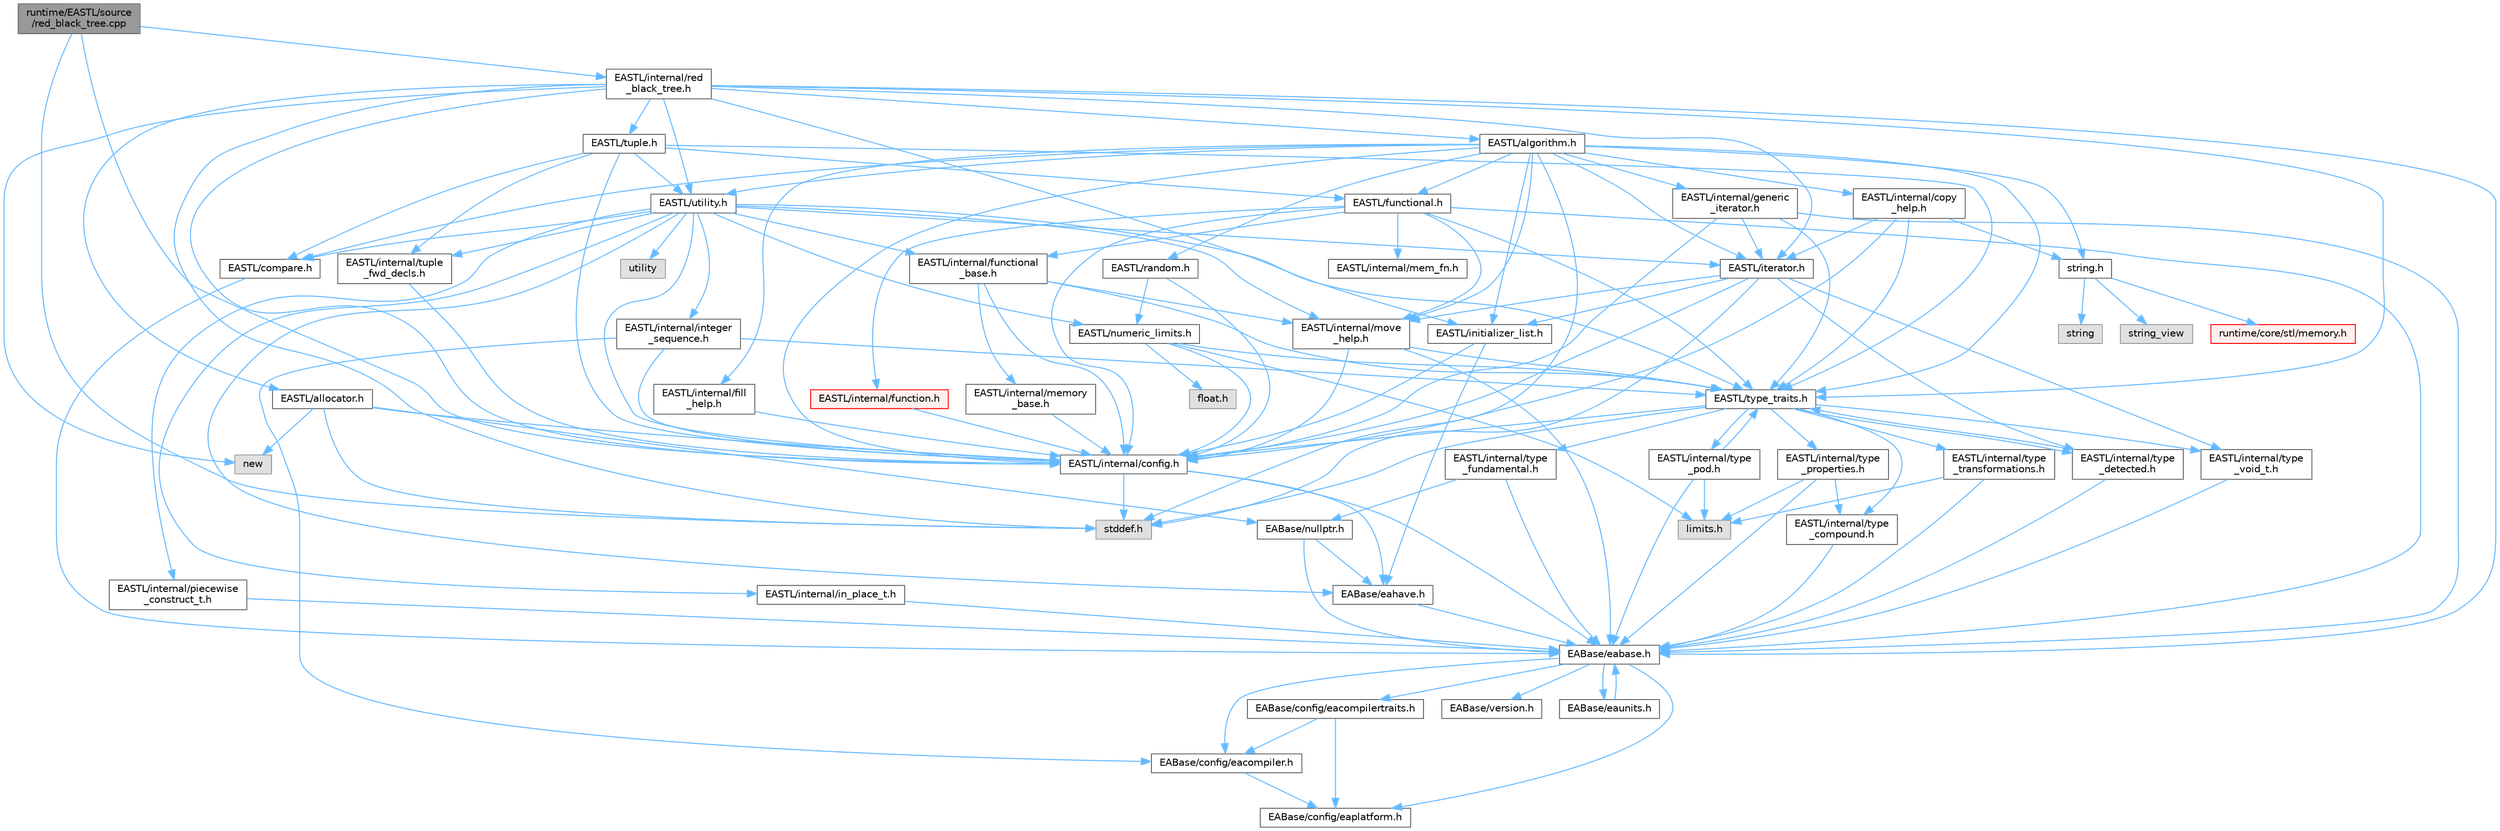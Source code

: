 digraph "runtime/EASTL/source/red_black_tree.cpp"
{
 // LATEX_PDF_SIZE
  bgcolor="transparent";
  edge [fontname=Helvetica,fontsize=10,labelfontname=Helvetica,labelfontsize=10];
  node [fontname=Helvetica,fontsize=10,shape=box,height=0.2,width=0.4];
  Node1 [id="Node000001",label="runtime/EASTL/source\l/red_black_tree.cpp",height=0.2,width=0.4,color="gray40", fillcolor="grey60", style="filled", fontcolor="black",tooltip=" "];
  Node1 -> Node2 [id="edge139_Node000001_Node000002",color="steelblue1",style="solid",tooltip=" "];
  Node2 [id="Node000002",label="EASTL/internal/config.h",height=0.2,width=0.4,color="grey40", fillcolor="white", style="filled",URL="$config_8h.html",tooltip=" "];
  Node2 -> Node3 [id="edge140_Node000002_Node000003",color="steelblue1",style="solid",tooltip=" "];
  Node3 [id="Node000003",label="EABase/eabase.h",height=0.2,width=0.4,color="grey40", fillcolor="white", style="filled",URL="$eabase_8h.html",tooltip=" "];
  Node3 -> Node4 [id="edge141_Node000003_Node000004",color="steelblue1",style="solid",tooltip=" "];
  Node4 [id="Node000004",label="EABase/config/eacompiler.h",height=0.2,width=0.4,color="grey40", fillcolor="white", style="filled",URL="$eacompiler_8h.html",tooltip=" "];
  Node4 -> Node5 [id="edge142_Node000004_Node000005",color="steelblue1",style="solid",tooltip=" "];
  Node5 [id="Node000005",label="EABase/config/eaplatform.h",height=0.2,width=0.4,color="grey40", fillcolor="white", style="filled",URL="$eaplatform_8h.html",tooltip=" "];
  Node3 -> Node6 [id="edge143_Node000003_Node000006",color="steelblue1",style="solid",tooltip=" "];
  Node6 [id="Node000006",label="EABase/config/eacompilertraits.h",height=0.2,width=0.4,color="grey40", fillcolor="white", style="filled",URL="$eacompilertraits_8h.html",tooltip=" "];
  Node6 -> Node5 [id="edge144_Node000006_Node000005",color="steelblue1",style="solid",tooltip=" "];
  Node6 -> Node4 [id="edge145_Node000006_Node000004",color="steelblue1",style="solid",tooltip=" "];
  Node3 -> Node5 [id="edge146_Node000003_Node000005",color="steelblue1",style="solid",tooltip=" "];
  Node3 -> Node7 [id="edge147_Node000003_Node000007",color="steelblue1",style="solid",tooltip=" "];
  Node7 [id="Node000007",label="EABase/version.h",height=0.2,width=0.4,color="grey40", fillcolor="white", style="filled",URL="$_e_a_s_t_l_2packages_2_e_a_base_2include_2_common_2_e_a_base_2version_8h.html",tooltip=" "];
  Node3 -> Node8 [id="edge148_Node000003_Node000008",color="steelblue1",style="solid",tooltip=" "];
  Node8 [id="Node000008",label="EABase/eaunits.h",height=0.2,width=0.4,color="grey40", fillcolor="white", style="filled",URL="$eaunits_8h.html",tooltip=" "];
  Node8 -> Node3 [id="edge149_Node000008_Node000003",color="steelblue1",style="solid",tooltip=" "];
  Node2 -> Node9 [id="edge150_Node000002_Node000009",color="steelblue1",style="solid",tooltip=" "];
  Node9 [id="Node000009",label="EABase/eahave.h",height=0.2,width=0.4,color="grey40", fillcolor="white", style="filled",URL="$eahave_8h.html",tooltip=" "];
  Node9 -> Node3 [id="edge151_Node000009_Node000003",color="steelblue1",style="solid",tooltip=" "];
  Node2 -> Node10 [id="edge152_Node000002_Node000010",color="steelblue1",style="solid",tooltip=" "];
  Node10 [id="Node000010",label="stddef.h",height=0.2,width=0.4,color="grey60", fillcolor="#E0E0E0", style="filled",tooltip=" "];
  Node1 -> Node11 [id="edge153_Node000001_Node000011",color="steelblue1",style="solid",tooltip=" "];
  Node11 [id="Node000011",label="EASTL/internal/red\l_black_tree.h",height=0.2,width=0.4,color="grey40", fillcolor="white", style="filled",URL="$red__black__tree_8h.html",tooltip=" "];
  Node11 -> Node3 [id="edge154_Node000011_Node000003",color="steelblue1",style="solid",tooltip=" "];
  Node11 -> Node2 [id="edge155_Node000011_Node000002",color="steelblue1",style="solid",tooltip=" "];
  Node11 -> Node12 [id="edge156_Node000011_Node000012",color="steelblue1",style="solid",tooltip=" "];
  Node12 [id="Node000012",label="EASTL/type_traits.h",height=0.2,width=0.4,color="grey40", fillcolor="white", style="filled",URL="$_e_a_s_t_l_2include_2_e_a_s_t_l_2type__traits_8h.html",tooltip=" "];
  Node12 -> Node2 [id="edge157_Node000012_Node000002",color="steelblue1",style="solid",tooltip=" "];
  Node12 -> Node10 [id="edge158_Node000012_Node000010",color="steelblue1",style="solid",tooltip=" "];
  Node12 -> Node13 [id="edge159_Node000012_Node000013",color="steelblue1",style="solid",tooltip=" "];
  Node13 [id="Node000013",label="EASTL/internal/type\l_fundamental.h",height=0.2,width=0.4,color="grey40", fillcolor="white", style="filled",URL="$type__fundamental_8h.html",tooltip=" "];
  Node13 -> Node3 [id="edge160_Node000013_Node000003",color="steelblue1",style="solid",tooltip=" "];
  Node13 -> Node14 [id="edge161_Node000013_Node000014",color="steelblue1",style="solid",tooltip=" "];
  Node14 [id="Node000014",label="EABase/nullptr.h",height=0.2,width=0.4,color="grey40", fillcolor="white", style="filled",URL="$nullptr_8h.html",tooltip=" "];
  Node14 -> Node3 [id="edge162_Node000014_Node000003",color="steelblue1",style="solid",tooltip=" "];
  Node14 -> Node9 [id="edge163_Node000014_Node000009",color="steelblue1",style="solid",tooltip=" "];
  Node12 -> Node15 [id="edge164_Node000012_Node000015",color="steelblue1",style="solid",tooltip=" "];
  Node15 [id="Node000015",label="EASTL/internal/type\l_transformations.h",height=0.2,width=0.4,color="grey40", fillcolor="white", style="filled",URL="$type__transformations_8h.html",tooltip=" "];
  Node15 -> Node3 [id="edge165_Node000015_Node000003",color="steelblue1",style="solid",tooltip=" "];
  Node15 -> Node16 [id="edge166_Node000015_Node000016",color="steelblue1",style="solid",tooltip=" "];
  Node16 [id="Node000016",label="limits.h",height=0.2,width=0.4,color="grey60", fillcolor="#E0E0E0", style="filled",tooltip=" "];
  Node12 -> Node17 [id="edge167_Node000012_Node000017",color="steelblue1",style="solid",tooltip=" "];
  Node17 [id="Node000017",label="EASTL/internal/type\l_void_t.h",height=0.2,width=0.4,color="grey40", fillcolor="white", style="filled",URL="$type__void__t_8h.html",tooltip=" "];
  Node17 -> Node3 [id="edge168_Node000017_Node000003",color="steelblue1",style="solid",tooltip=" "];
  Node12 -> Node18 [id="edge169_Node000012_Node000018",color="steelblue1",style="solid",tooltip=" "];
  Node18 [id="Node000018",label="EASTL/internal/type\l_properties.h",height=0.2,width=0.4,color="grey40", fillcolor="white", style="filled",URL="$type__properties_8h.html",tooltip=" "];
  Node18 -> Node3 [id="edge170_Node000018_Node000003",color="steelblue1",style="solid",tooltip=" "];
  Node18 -> Node16 [id="edge171_Node000018_Node000016",color="steelblue1",style="solid",tooltip=" "];
  Node18 -> Node19 [id="edge172_Node000018_Node000019",color="steelblue1",style="solid",tooltip=" "];
  Node19 [id="Node000019",label="EASTL/internal/type\l_compound.h",height=0.2,width=0.4,color="grey40", fillcolor="white", style="filled",URL="$type__compound_8h.html",tooltip=" "];
  Node19 -> Node3 [id="edge173_Node000019_Node000003",color="steelblue1",style="solid",tooltip=" "];
  Node12 -> Node19 [id="edge174_Node000012_Node000019",color="steelblue1",style="solid",tooltip=" "];
  Node12 -> Node20 [id="edge175_Node000012_Node000020",color="steelblue1",style="solid",tooltip=" "];
  Node20 [id="Node000020",label="EASTL/internal/type\l_pod.h",height=0.2,width=0.4,color="grey40", fillcolor="white", style="filled",URL="$type__pod_8h.html",tooltip=" "];
  Node20 -> Node3 [id="edge176_Node000020_Node000003",color="steelblue1",style="solid",tooltip=" "];
  Node20 -> Node16 [id="edge177_Node000020_Node000016",color="steelblue1",style="solid",tooltip=" "];
  Node20 -> Node12 [id="edge178_Node000020_Node000012",color="steelblue1",style="solid",tooltip=" "];
  Node12 -> Node21 [id="edge179_Node000012_Node000021",color="steelblue1",style="solid",tooltip=" "];
  Node21 [id="Node000021",label="EASTL/internal/type\l_detected.h",height=0.2,width=0.4,color="grey40", fillcolor="white", style="filled",URL="$type__detected_8h.html",tooltip=" "];
  Node21 -> Node3 [id="edge180_Node000021_Node000003",color="steelblue1",style="solid",tooltip=" "];
  Node21 -> Node12 [id="edge181_Node000021_Node000012",color="steelblue1",style="solid",tooltip=" "];
  Node11 -> Node22 [id="edge182_Node000011_Node000022",color="steelblue1",style="solid",tooltip=" "];
  Node22 [id="Node000022",label="EASTL/allocator.h",height=0.2,width=0.4,color="grey40", fillcolor="white", style="filled",URL="$allocator_8h.html",tooltip=" "];
  Node22 -> Node2 [id="edge183_Node000022_Node000002",color="steelblue1",style="solid",tooltip=" "];
  Node22 -> Node14 [id="edge184_Node000022_Node000014",color="steelblue1",style="solid",tooltip=" "];
  Node22 -> Node10 [id="edge185_Node000022_Node000010",color="steelblue1",style="solid",tooltip=" "];
  Node22 -> Node23 [id="edge186_Node000022_Node000023",color="steelblue1",style="solid",tooltip=" "];
  Node23 [id="Node000023",label="new",height=0.2,width=0.4,color="grey60", fillcolor="#E0E0E0", style="filled",tooltip=" "];
  Node11 -> Node24 [id="edge187_Node000011_Node000024",color="steelblue1",style="solid",tooltip=" "];
  Node24 [id="Node000024",label="EASTL/iterator.h",height=0.2,width=0.4,color="grey40", fillcolor="white", style="filled",URL="$_e_a_s_t_l_2include_2_e_a_s_t_l_2iterator_8h.html",tooltip=" "];
  Node24 -> Node2 [id="edge188_Node000024_Node000002",color="steelblue1",style="solid",tooltip=" "];
  Node24 -> Node25 [id="edge189_Node000024_Node000025",color="steelblue1",style="solid",tooltip=" "];
  Node25 [id="Node000025",label="EASTL/internal/move\l_help.h",height=0.2,width=0.4,color="grey40", fillcolor="white", style="filled",URL="$move__help_8h.html",tooltip=" "];
  Node25 -> Node3 [id="edge190_Node000025_Node000003",color="steelblue1",style="solid",tooltip=" "];
  Node25 -> Node2 [id="edge191_Node000025_Node000002",color="steelblue1",style="solid",tooltip=" "];
  Node25 -> Node12 [id="edge192_Node000025_Node000012",color="steelblue1",style="solid",tooltip=" "];
  Node24 -> Node21 [id="edge193_Node000024_Node000021",color="steelblue1",style="solid",tooltip=" "];
  Node24 -> Node17 [id="edge194_Node000024_Node000017",color="steelblue1",style="solid",tooltip=" "];
  Node24 -> Node26 [id="edge195_Node000024_Node000026",color="steelblue1",style="solid",tooltip=" "];
  Node26 [id="Node000026",label="EASTL/initializer_list.h",height=0.2,width=0.4,color="grey40", fillcolor="white", style="filled",URL="$initializer__list_8h.html",tooltip=" "];
  Node26 -> Node2 [id="edge196_Node000026_Node000002",color="steelblue1",style="solid",tooltip=" "];
  Node26 -> Node9 [id="edge197_Node000026_Node000009",color="steelblue1",style="solid",tooltip=" "];
  Node24 -> Node10 [id="edge198_Node000024_Node000010",color="steelblue1",style="solid",tooltip=" "];
  Node11 -> Node27 [id="edge199_Node000011_Node000027",color="steelblue1",style="solid",tooltip=" "];
  Node27 [id="Node000027",label="EASTL/utility.h",height=0.2,width=0.4,color="grey40", fillcolor="white", style="filled",URL="$_e_a_s_t_l_2include_2_e_a_s_t_l_2utility_8h.html",tooltip=" "];
  Node27 -> Node2 [id="edge200_Node000027_Node000002",color="steelblue1",style="solid",tooltip=" "];
  Node27 -> Node12 [id="edge201_Node000027_Node000012",color="steelblue1",style="solid",tooltip=" "];
  Node27 -> Node24 [id="edge202_Node000027_Node000024",color="steelblue1",style="solid",tooltip=" "];
  Node27 -> Node28 [id="edge203_Node000027_Node000028",color="steelblue1",style="solid",tooltip=" "];
  Node28 [id="Node000028",label="EASTL/numeric_limits.h",height=0.2,width=0.4,color="grey40", fillcolor="white", style="filled",URL="$numeric__limits_8h.html",tooltip=" "];
  Node28 -> Node2 [id="edge204_Node000028_Node000002",color="steelblue1",style="solid",tooltip=" "];
  Node28 -> Node12 [id="edge205_Node000028_Node000012",color="steelblue1",style="solid",tooltip=" "];
  Node28 -> Node16 [id="edge206_Node000028_Node000016",color="steelblue1",style="solid",tooltip=" "];
  Node28 -> Node29 [id="edge207_Node000028_Node000029",color="steelblue1",style="solid",tooltip=" "];
  Node29 [id="Node000029",label="float.h",height=0.2,width=0.4,color="grey60", fillcolor="#E0E0E0", style="filled",tooltip=" "];
  Node27 -> Node30 [id="edge208_Node000027_Node000030",color="steelblue1",style="solid",tooltip=" "];
  Node30 [id="Node000030",label="EASTL/compare.h",height=0.2,width=0.4,color="grey40", fillcolor="white", style="filled",URL="$compare_8h.html",tooltip=" "];
  Node30 -> Node3 [id="edge209_Node000030_Node000003",color="steelblue1",style="solid",tooltip=" "];
  Node27 -> Node31 [id="edge210_Node000027_Node000031",color="steelblue1",style="solid",tooltip=" "];
  Node31 [id="Node000031",label="EASTL/internal/functional\l_base.h",height=0.2,width=0.4,color="grey40", fillcolor="white", style="filled",URL="$functional__base_8h.html",tooltip=" "];
  Node31 -> Node2 [id="edge211_Node000031_Node000002",color="steelblue1",style="solid",tooltip=" "];
  Node31 -> Node32 [id="edge212_Node000031_Node000032",color="steelblue1",style="solid",tooltip=" "];
  Node32 [id="Node000032",label="EASTL/internal/memory\l_base.h",height=0.2,width=0.4,color="grey40", fillcolor="white", style="filled",URL="$memory__base_8h.html",tooltip=" "];
  Node32 -> Node2 [id="edge213_Node000032_Node000002",color="steelblue1",style="solid",tooltip=" "];
  Node31 -> Node25 [id="edge214_Node000031_Node000025",color="steelblue1",style="solid",tooltip=" "];
  Node31 -> Node12 [id="edge215_Node000031_Node000012",color="steelblue1",style="solid",tooltip=" "];
  Node27 -> Node25 [id="edge216_Node000027_Node000025",color="steelblue1",style="solid",tooltip=" "];
  Node27 -> Node9 [id="edge217_Node000027_Node000009",color="steelblue1",style="solid",tooltip=" "];
  Node27 -> Node33 [id="edge218_Node000027_Node000033",color="steelblue1",style="solid",tooltip=" "];
  Node33 [id="Node000033",label="EASTL/internal/integer\l_sequence.h",height=0.2,width=0.4,color="grey40", fillcolor="white", style="filled",URL="$integer__sequence_8h.html",tooltip=" "];
  Node33 -> Node4 [id="edge219_Node000033_Node000004",color="steelblue1",style="solid",tooltip=" "];
  Node33 -> Node2 [id="edge220_Node000033_Node000002",color="steelblue1",style="solid",tooltip=" "];
  Node33 -> Node12 [id="edge221_Node000033_Node000012",color="steelblue1",style="solid",tooltip=" "];
  Node27 -> Node34 [id="edge222_Node000027_Node000034",color="steelblue1",style="solid",tooltip=" "];
  Node34 [id="Node000034",label="EASTL/internal/tuple\l_fwd_decls.h",height=0.2,width=0.4,color="grey40", fillcolor="white", style="filled",URL="$tuple__fwd__decls_8h.html",tooltip=" "];
  Node34 -> Node2 [id="edge223_Node000034_Node000002",color="steelblue1",style="solid",tooltip=" "];
  Node27 -> Node35 [id="edge224_Node000027_Node000035",color="steelblue1",style="solid",tooltip=" "];
  Node35 [id="Node000035",label="EASTL/internal/in_place_t.h",height=0.2,width=0.4,color="grey40", fillcolor="white", style="filled",URL="$in__place__t_8h.html",tooltip=" "];
  Node35 -> Node3 [id="edge225_Node000035_Node000003",color="steelblue1",style="solid",tooltip=" "];
  Node27 -> Node36 [id="edge226_Node000027_Node000036",color="steelblue1",style="solid",tooltip=" "];
  Node36 [id="Node000036",label="EASTL/internal/piecewise\l_construct_t.h",height=0.2,width=0.4,color="grey40", fillcolor="white", style="filled",URL="$piecewise__construct__t_8h.html",tooltip=" "];
  Node36 -> Node3 [id="edge227_Node000036_Node000003",color="steelblue1",style="solid",tooltip=" "];
  Node27 -> Node37 [id="edge228_Node000027_Node000037",color="steelblue1",style="solid",tooltip=" "];
  Node37 [id="Node000037",label="utility",height=0.2,width=0.4,color="grey60", fillcolor="#E0E0E0", style="filled",tooltip=" "];
  Node11 -> Node38 [id="edge229_Node000011_Node000038",color="steelblue1",style="solid",tooltip=" "];
  Node38 [id="Node000038",label="EASTL/algorithm.h",height=0.2,width=0.4,color="grey40", fillcolor="white", style="filled",URL="$_e_a_s_t_l_2include_2_e_a_s_t_l_2algorithm_8h.html",tooltip=" "];
  Node38 -> Node2 [id="edge230_Node000038_Node000002",color="steelblue1",style="solid",tooltip=" "];
  Node38 -> Node12 [id="edge231_Node000038_Node000012",color="steelblue1",style="solid",tooltip=" "];
  Node38 -> Node25 [id="edge232_Node000038_Node000025",color="steelblue1",style="solid",tooltip=" "];
  Node38 -> Node39 [id="edge233_Node000038_Node000039",color="steelblue1",style="solid",tooltip=" "];
  Node39 [id="Node000039",label="EASTL/internal/copy\l_help.h",height=0.2,width=0.4,color="grey40", fillcolor="white", style="filled",URL="$copy__help_8h.html",tooltip=" "];
  Node39 -> Node2 [id="edge234_Node000039_Node000002",color="steelblue1",style="solid",tooltip=" "];
  Node39 -> Node12 [id="edge235_Node000039_Node000012",color="steelblue1",style="solid",tooltip=" "];
  Node39 -> Node24 [id="edge236_Node000039_Node000024",color="steelblue1",style="solid",tooltip=" "];
  Node39 -> Node40 [id="edge237_Node000039_Node000040",color="steelblue1",style="solid",tooltip=" "];
  Node40 [id="Node000040",label="string.h",height=0.2,width=0.4,color="grey40", fillcolor="white", style="filled",URL="$string_8h.html",tooltip=" "];
  Node40 -> Node41 [id="edge238_Node000040_Node000041",color="steelblue1",style="solid",tooltip=" "];
  Node41 [id="Node000041",label="string",height=0.2,width=0.4,color="grey60", fillcolor="#E0E0E0", style="filled",tooltip=" "];
  Node40 -> Node42 [id="edge239_Node000040_Node000042",color="steelblue1",style="solid",tooltip=" "];
  Node42 [id="Node000042",label="string_view",height=0.2,width=0.4,color="grey60", fillcolor="#E0E0E0", style="filled",tooltip=" "];
  Node40 -> Node43 [id="edge240_Node000040_Node000043",color="steelblue1",style="solid",tooltip=" "];
  Node43 [id="Node000043",label="runtime/core/stl/memory.h",height=0.2,width=0.4,color="red", fillcolor="#FFF0F0", style="filled",URL="$core_2stl_2memory_8h.html",tooltip=" "];
  Node38 -> Node150 [id="edge241_Node000038_Node000150",color="steelblue1",style="solid",tooltip=" "];
  Node150 [id="Node000150",label="EASTL/internal/fill\l_help.h",height=0.2,width=0.4,color="grey40", fillcolor="white", style="filled",URL="$fill__help_8h.html",tooltip=" "];
  Node150 -> Node2 [id="edge242_Node000150_Node000002",color="steelblue1",style="solid",tooltip=" "];
  Node38 -> Node26 [id="edge243_Node000038_Node000026",color="steelblue1",style="solid",tooltip=" "];
  Node38 -> Node24 [id="edge244_Node000038_Node000024",color="steelblue1",style="solid",tooltip=" "];
  Node38 -> Node60 [id="edge245_Node000038_Node000060",color="steelblue1",style="solid",tooltip=" "];
  Node60 [id="Node000060",label="EASTL/functional.h",height=0.2,width=0.4,color="grey40", fillcolor="white", style="filled",URL="$_e_a_s_t_l_2include_2_e_a_s_t_l_2functional_8h.html",tooltip=" "];
  Node60 -> Node3 [id="edge246_Node000060_Node000003",color="steelblue1",style="solid",tooltip=" "];
  Node60 -> Node2 [id="edge247_Node000060_Node000002",color="steelblue1",style="solid",tooltip=" "];
  Node60 -> Node25 [id="edge248_Node000060_Node000025",color="steelblue1",style="solid",tooltip=" "];
  Node60 -> Node12 [id="edge249_Node000060_Node000012",color="steelblue1",style="solid",tooltip=" "];
  Node60 -> Node31 [id="edge250_Node000060_Node000031",color="steelblue1",style="solid",tooltip=" "];
  Node60 -> Node61 [id="edge251_Node000060_Node000061",color="steelblue1",style="solid",tooltip=" "];
  Node61 [id="Node000061",label="EASTL/internal/mem_fn.h",height=0.2,width=0.4,color="grey40", fillcolor="white", style="filled",URL="$mem__fn_8h.html",tooltip=" "];
  Node60 -> Node62 [id="edge252_Node000060_Node000062",color="steelblue1",style="solid",tooltip=" "];
  Node62 [id="Node000062",label="EASTL/internal/function.h",height=0.2,width=0.4,color="red", fillcolor="#FFF0F0", style="filled",URL="$_e_a_s_t_l_2include_2_e_a_s_t_l_2internal_2function_8h.html",tooltip=" "];
  Node62 -> Node2 [id="edge253_Node000062_Node000002",color="steelblue1",style="solid",tooltip=" "];
  Node38 -> Node27 [id="edge254_Node000038_Node000027",color="steelblue1",style="solid",tooltip=" "];
  Node38 -> Node51 [id="edge255_Node000038_Node000051",color="steelblue1",style="solid",tooltip=" "];
  Node51 [id="Node000051",label="EASTL/internal/generic\l_iterator.h",height=0.2,width=0.4,color="grey40", fillcolor="white", style="filled",URL="$generic__iterator_8h.html",tooltip=" "];
  Node51 -> Node3 [id="edge256_Node000051_Node000003",color="steelblue1",style="solid",tooltip=" "];
  Node51 -> Node2 [id="edge257_Node000051_Node000002",color="steelblue1",style="solid",tooltip=" "];
  Node51 -> Node24 [id="edge258_Node000051_Node000024",color="steelblue1",style="solid",tooltip=" "];
  Node51 -> Node12 [id="edge259_Node000051_Node000012",color="steelblue1",style="solid",tooltip=" "];
  Node38 -> Node151 [id="edge260_Node000038_Node000151",color="steelblue1",style="solid",tooltip=" "];
  Node151 [id="Node000151",label="EASTL/random.h",height=0.2,width=0.4,color="grey40", fillcolor="white", style="filled",URL="$random_8h.html",tooltip=" "];
  Node151 -> Node2 [id="edge261_Node000151_Node000002",color="steelblue1",style="solid",tooltip=" "];
  Node151 -> Node28 [id="edge262_Node000151_Node000028",color="steelblue1",style="solid",tooltip=" "];
  Node38 -> Node30 [id="edge263_Node000038_Node000030",color="steelblue1",style="solid",tooltip=" "];
  Node38 -> Node10 [id="edge264_Node000038_Node000010",color="steelblue1",style="solid",tooltip=" "];
  Node38 -> Node40 [id="edge265_Node000038_Node000040",color="steelblue1",style="solid",tooltip=" "];
  Node11 -> Node26 [id="edge266_Node000011_Node000026",color="steelblue1",style="solid",tooltip=" "];
  Node11 -> Node152 [id="edge267_Node000011_Node000152",color="steelblue1",style="solid",tooltip=" "];
  Node152 [id="Node000152",label="EASTL/tuple.h",height=0.2,width=0.4,color="grey40", fillcolor="white", style="filled",URL="$tuple_8h.html",tooltip=" "];
  Node152 -> Node2 [id="edge268_Node000152_Node000002",color="steelblue1",style="solid",tooltip=" "];
  Node152 -> Node30 [id="edge269_Node000152_Node000030",color="steelblue1",style="solid",tooltip=" "];
  Node152 -> Node60 [id="edge270_Node000152_Node000060",color="steelblue1",style="solid",tooltip=" "];
  Node152 -> Node12 [id="edge271_Node000152_Node000012",color="steelblue1",style="solid",tooltip=" "];
  Node152 -> Node27 [id="edge272_Node000152_Node000027",color="steelblue1",style="solid",tooltip=" "];
  Node152 -> Node34 [id="edge273_Node000152_Node000034",color="steelblue1",style="solid",tooltip=" "];
  Node11 -> Node23 [id="edge274_Node000011_Node000023",color="steelblue1",style="solid",tooltip=" "];
  Node11 -> Node10 [id="edge275_Node000011_Node000010",color="steelblue1",style="solid",tooltip=" "];
  Node1 -> Node10 [id="edge276_Node000001_Node000010",color="steelblue1",style="solid",tooltip=" "];
}
